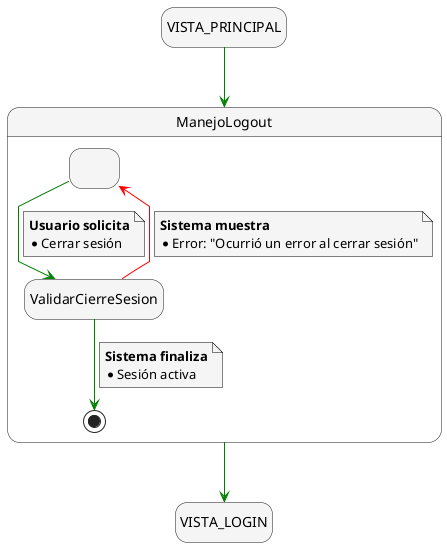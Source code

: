 @startuml manejo_sesion_logout
skinparam {
    NoteBackgroundColor #whiteSmoke
    ArrowColor #green
    NoteBorderColor #black
    linetype polyline
}

skinparam state {
    BackgroundColor #whiteSmoke
}

hide empty description

state startState as "VISTA_PRINCIPAL"
state endState as "VISTA_LOGIN"

startState --> ManejoLogout

state ManejoLogout {
    state Logout as " "

    Logout --> ValidarCierreSesion
    note on link
        <b>Usuario solicita</b>
        * Cerrar sesión
    end note

    ValidarCierreSesion --> [*]
    note on link
        <b>Sistema finaliza</b>
        * Sesión activa
    end note
}

    ValidarCierreSesion -[#red]-> Logout
    note on link
        <b>Sistema muestra</b>
        * Error: "Ocurrió un error al cerrar sesión"
    end note

ManejoLogout --> endState

@enduml
